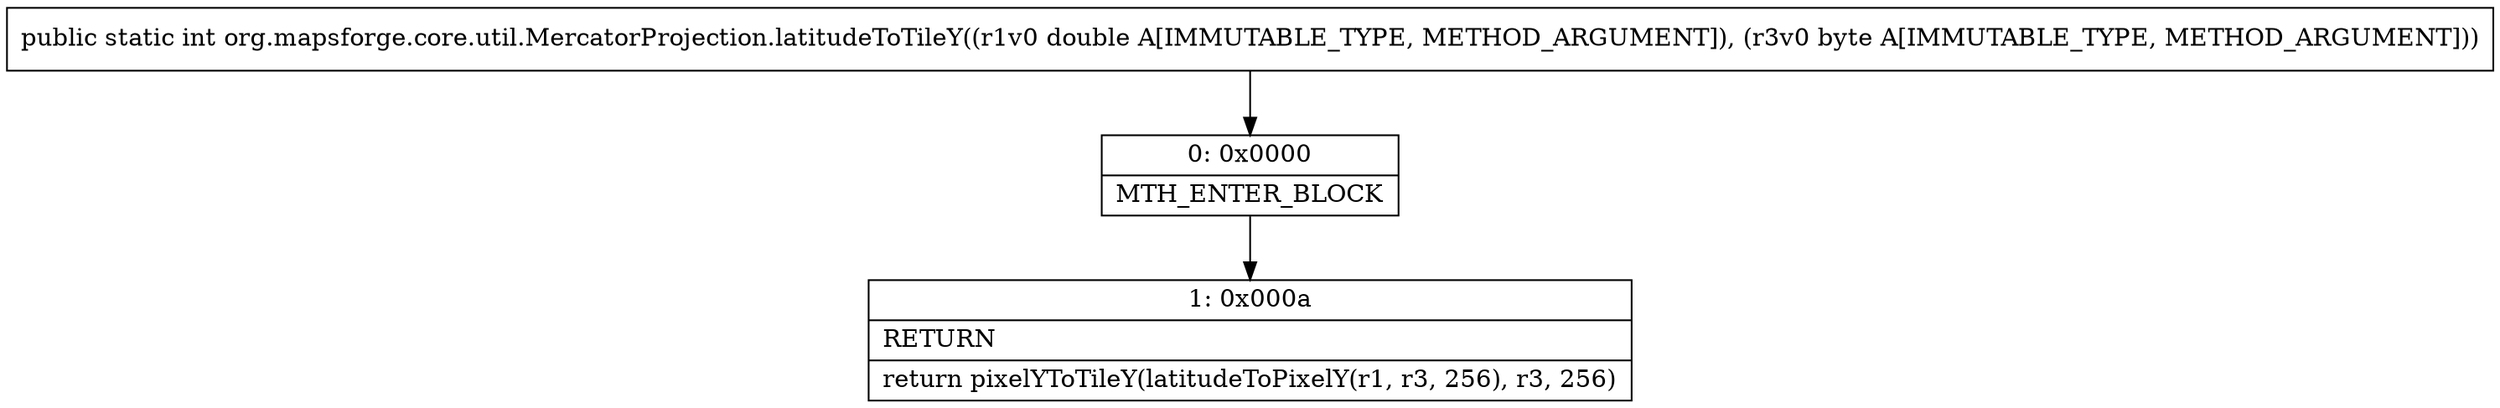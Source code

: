 digraph "CFG fororg.mapsforge.core.util.MercatorProjection.latitudeToTileY(DB)I" {
Node_0 [shape=record,label="{0\:\ 0x0000|MTH_ENTER_BLOCK\l}"];
Node_1 [shape=record,label="{1\:\ 0x000a|RETURN\l|return pixelYToTileY(latitudeToPixelY(r1, r3, 256), r3, 256)\l}"];
MethodNode[shape=record,label="{public static int org.mapsforge.core.util.MercatorProjection.latitudeToTileY((r1v0 double A[IMMUTABLE_TYPE, METHOD_ARGUMENT]), (r3v0 byte A[IMMUTABLE_TYPE, METHOD_ARGUMENT])) }"];
MethodNode -> Node_0;
Node_0 -> Node_1;
}

